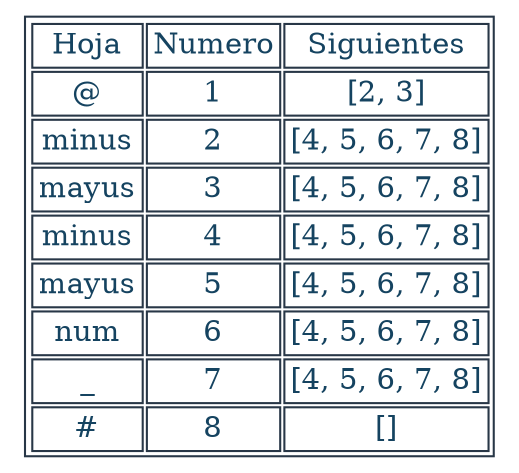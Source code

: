 digraph T {
aHtmlTable [
   shape=plaintext
   color="#283747" fontcolor="#154360" label=<

   <table border='1' cellborder='1'>
   <tr>
      <td>Hoja</td>
      <td>Numero</td>
      <td>Siguientes</td>
   </tr>	<tr><td>@</td><td>1</td><td>[2, 3]</td></tr>
	<tr><td>minus</td><td>2</td><td>[4, 5, 6, 7, 8]</td></tr>
	<tr><td>mayus</td><td>3</td><td>[4, 5, 6, 7, 8]</td></tr>
	<tr><td>minus</td><td>4</td><td>[4, 5, 6, 7, 8]</td></tr>
	<tr><td>mayus</td><td>5</td><td>[4, 5, 6, 7, 8]</td></tr>
	<tr><td>num</td><td>6</td><td>[4, 5, 6, 7, 8]</td></tr>
	<tr><td>_</td><td>7</td><td>[4, 5, 6, 7, 8]</td></tr>
	<tr><td>#</td><td>8</td><td>[]</td></tr>
</table>

   >]; 

}